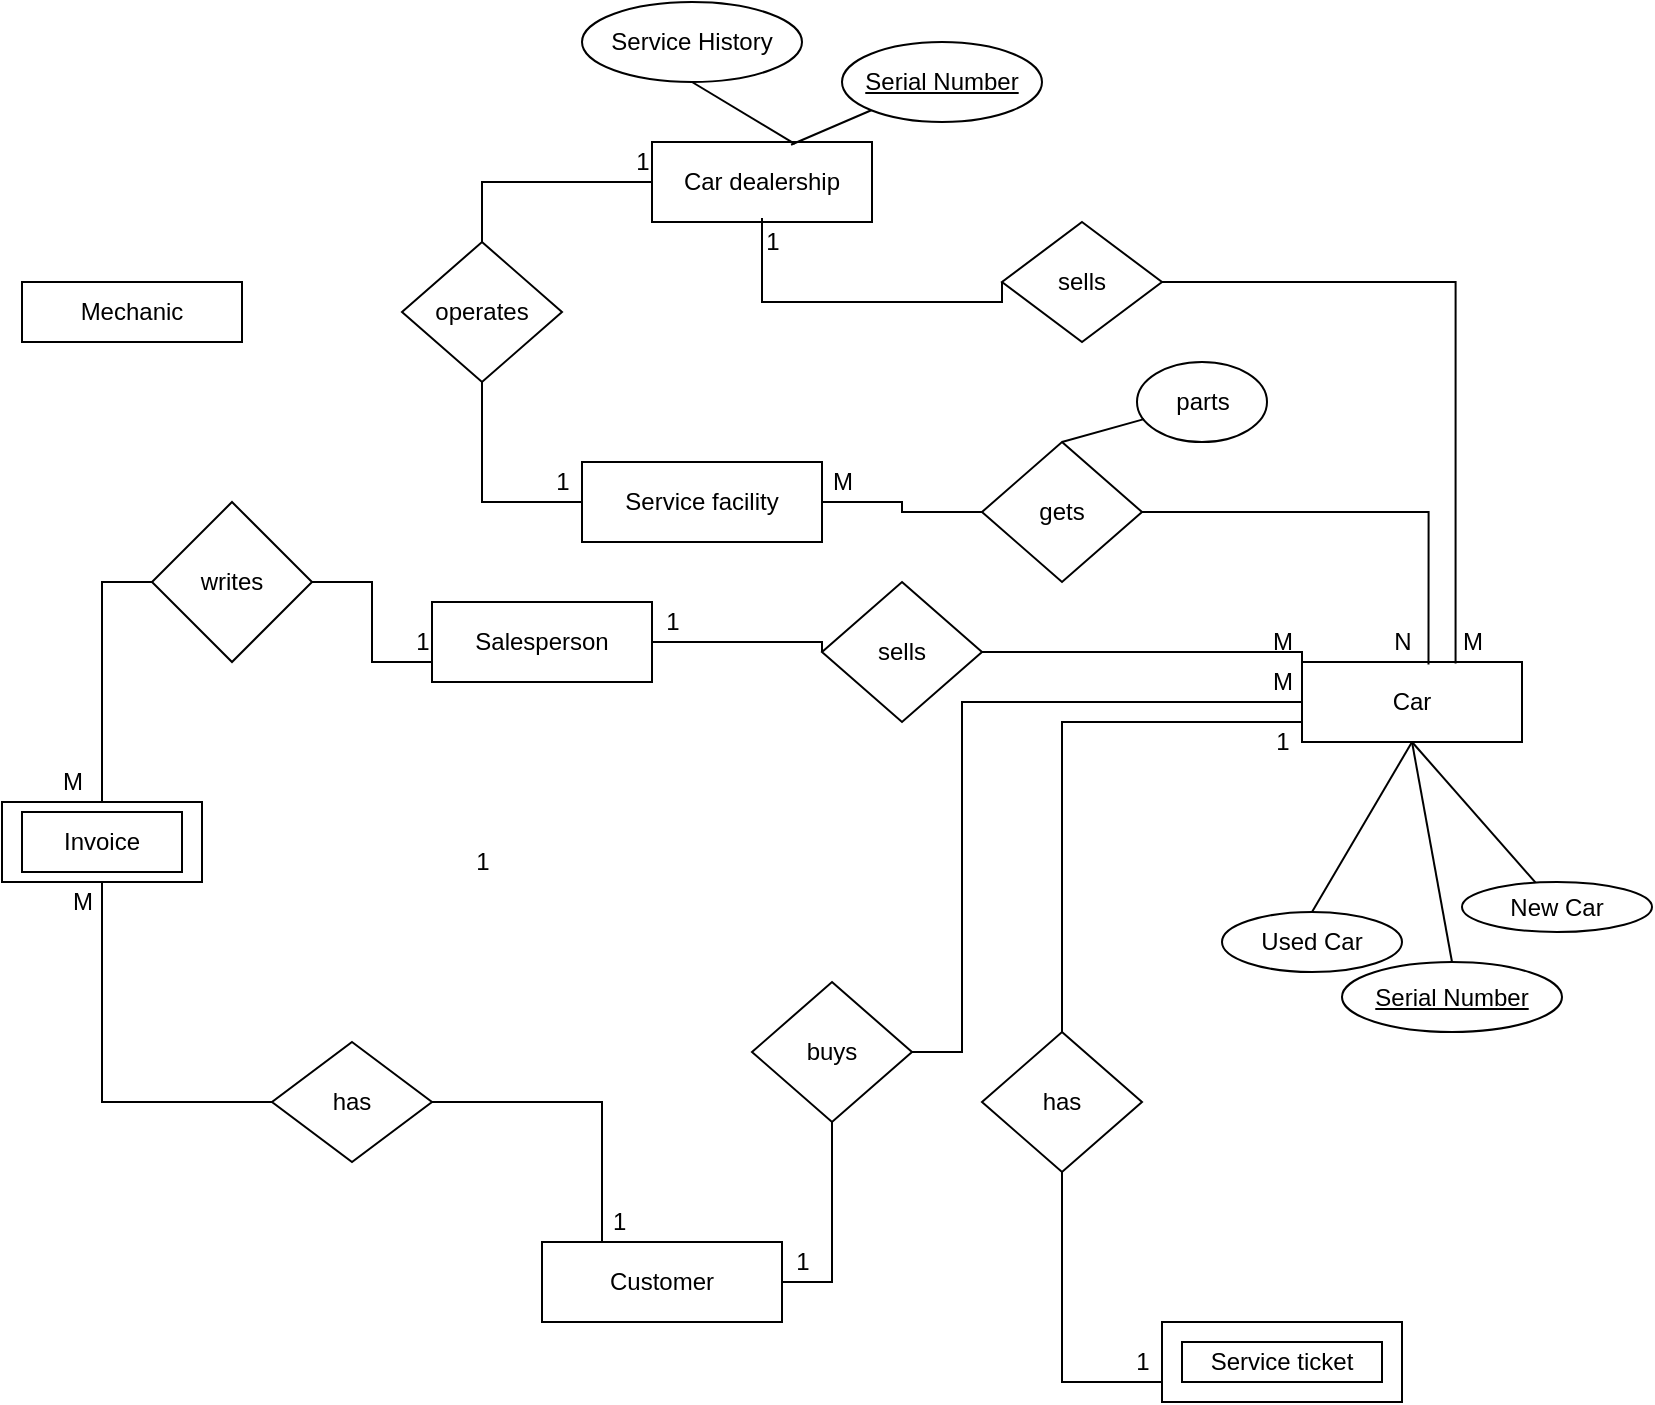 <mxfile version="15.7.3" type="github">
  <diagram id="thSH0ayQxO71pJ6wV1Sd" name="Page-1">
    <mxGraphModel dx="546" dy="335" grid="1" gridSize="10" guides="1" tooltips="1" connect="1" arrows="1" fold="1" page="1" pageScale="1" pageWidth="850" pageHeight="1100" math="0" shadow="0">
      <root>
        <mxCell id="0" />
        <mxCell id="1" parent="0" />
        <mxCell id="2t8MsXC4N8kTPNsJ7Vme-44" style="edgeStyle=orthogonalEdgeStyle;rounded=0;orthogonalLoop=1;jettySize=auto;html=1;entryX=0.5;entryY=0;entryDx=0;entryDy=0;startArrow=none;startFill=0;endArrow=none;endFill=0;" edge="1" parent="1" source="qbq0ifineMjqy3SYOCrd-1" target="2t8MsXC4N8kTPNsJ7Vme-43">
          <mxGeometry relative="1" as="geometry" />
        </mxCell>
        <mxCell id="qbq0ifineMjqy3SYOCrd-1" value="Car dealership" style="rounded=0;whiteSpace=wrap;html=1;" parent="1" vertex="1">
          <mxGeometry x="355" y="210" width="110" height="40" as="geometry" />
        </mxCell>
        <mxCell id="qbq0ifineMjqy3SYOCrd-2" value="Service facility" style="rounded=0;whiteSpace=wrap;html=1;" parent="1" vertex="1">
          <mxGeometry x="320" y="370" width="120" height="40" as="geometry" />
        </mxCell>
        <mxCell id="2t8MsXC4N8kTPNsJ7Vme-59" style="edgeStyle=orthogonalEdgeStyle;rounded=0;orthogonalLoop=1;jettySize=auto;html=1;startArrow=none;startFill=0;endArrow=none;endFill=0;" edge="1" parent="1" source="qbq0ifineMjqy3SYOCrd-3" target="2t8MsXC4N8kTPNsJ7Vme-58">
          <mxGeometry relative="1" as="geometry">
            <Array as="points">
              <mxPoint x="560" y="500" />
            </Array>
          </mxGeometry>
        </mxCell>
        <mxCell id="qbq0ifineMjqy3SYOCrd-3" value="Car" style="rounded=0;whiteSpace=wrap;html=1;" parent="1" vertex="1">
          <mxGeometry x="680" y="470" width="110" height="40" as="geometry" />
        </mxCell>
        <mxCell id="2t8MsXC4N8kTPNsJ7Vme-17" style="edgeStyle=orthogonalEdgeStyle;rounded=0;orthogonalLoop=1;jettySize=auto;html=1;entryX=0;entryY=0.5;entryDx=0;entryDy=0;startArrow=none;startFill=0;endArrow=none;endFill=0;" edge="1" parent="1" source="qbq0ifineMjqy3SYOCrd-4" target="2t8MsXC4N8kTPNsJ7Vme-16">
          <mxGeometry relative="1" as="geometry">
            <Array as="points">
              <mxPoint x="440" y="460" />
            </Array>
          </mxGeometry>
        </mxCell>
        <mxCell id="qbq0ifineMjqy3SYOCrd-4" value="Salesperson" style="rounded=0;whiteSpace=wrap;html=1;" parent="1" vertex="1">
          <mxGeometry x="245" y="440" width="110" height="40" as="geometry" />
        </mxCell>
        <mxCell id="2t8MsXC4N8kTPNsJ7Vme-30" style="edgeStyle=orthogonalEdgeStyle;rounded=0;orthogonalLoop=1;jettySize=auto;html=1;entryX=0;entryY=0.5;entryDx=0;entryDy=0;startArrow=none;startFill=0;endArrow=none;endFill=0;" edge="1" parent="1" source="qbq0ifineMjqy3SYOCrd-5" target="2t8MsXC4N8kTPNsJ7Vme-27">
          <mxGeometry relative="1" as="geometry" />
        </mxCell>
        <mxCell id="qbq0ifineMjqy3SYOCrd-5" value="" style="rounded=0;whiteSpace=wrap;html=1;" parent="1" vertex="1">
          <mxGeometry x="30" y="540" width="100" height="40" as="geometry" />
        </mxCell>
        <mxCell id="qbq0ifineMjqy3SYOCrd-6" value="Mechanic" style="rounded=0;whiteSpace=wrap;html=1;" parent="1" vertex="1">
          <mxGeometry x="40" y="280" width="110" height="30" as="geometry" />
        </mxCell>
        <mxCell id="qbq0ifineMjqy3SYOCrd-7" value="Customer" style="rounded=0;whiteSpace=wrap;html=1;" parent="1" vertex="1">
          <mxGeometry x="300" y="760" width="120" height="40" as="geometry" />
        </mxCell>
        <mxCell id="qbq0ifineMjqy3SYOCrd-8" value="" style="rounded=0;whiteSpace=wrap;html=1;" parent="1" vertex="1">
          <mxGeometry x="610" y="800" width="120" height="40" as="geometry" />
        </mxCell>
        <mxCell id="qbq0ifineMjqy3SYOCrd-9" value="&lt;u&gt;Serial Number&lt;/u&gt;" style="ellipse;whiteSpace=wrap;html=1;" parent="1" vertex="1">
          <mxGeometry x="450" y="160" width="100" height="40" as="geometry" />
        </mxCell>
        <mxCell id="qbq0ifineMjqy3SYOCrd-14" value="" style="endArrow=none;html=1;rounded=0;entryX=0;entryY=1;entryDx=0;entryDy=0;exitX=0.632;exitY=0.034;exitDx=0;exitDy=0;exitPerimeter=0;" parent="1" target="qbq0ifineMjqy3SYOCrd-9" edge="1" source="qbq0ifineMjqy3SYOCrd-1">
          <mxGeometry width="50" height="50" relative="1" as="geometry">
            <mxPoint x="400" y="240" as="sourcePoint" />
            <mxPoint x="450" y="190" as="targetPoint" />
            <Array as="points" />
          </mxGeometry>
        </mxCell>
        <mxCell id="2t8MsXC4N8kTPNsJ7Vme-3" style="edgeStyle=orthogonalEdgeStyle;rounded=0;orthogonalLoop=1;jettySize=auto;html=1;entryX=0.698;entryY=0.02;entryDx=0;entryDy=0;entryPerimeter=0;startArrow=none;startFill=0;endArrow=none;endFill=0;" edge="1" parent="1" source="2t8MsXC4N8kTPNsJ7Vme-1" target="qbq0ifineMjqy3SYOCrd-3">
          <mxGeometry relative="1" as="geometry" />
        </mxCell>
        <mxCell id="2t8MsXC4N8kTPNsJ7Vme-1" value="sells" style="rhombus;whiteSpace=wrap;html=1;" vertex="1" parent="1">
          <mxGeometry x="530" y="250" width="80" height="60" as="geometry" />
        </mxCell>
        <mxCell id="2t8MsXC4N8kTPNsJ7Vme-34" style="edgeStyle=orthogonalEdgeStyle;rounded=0;orthogonalLoop=1;jettySize=auto;html=1;entryX=0;entryY=0.5;entryDx=0;entryDy=0;startArrow=none;startFill=0;endArrow=none;endFill=0;" edge="1" parent="1" target="2t8MsXC4N8kTPNsJ7Vme-1">
          <mxGeometry relative="1" as="geometry">
            <mxPoint x="410" y="248" as="sourcePoint" />
            <Array as="points">
              <mxPoint x="410" y="290" />
            </Array>
          </mxGeometry>
        </mxCell>
        <mxCell id="2t8MsXC4N8kTPNsJ7Vme-5" value="1" style="text;html=1;align=center;verticalAlign=middle;resizable=0;points=[];autosize=1;strokeColor=none;fillColor=none;" vertex="1" parent="1">
          <mxGeometry x="405" y="250" width="20" height="20" as="geometry" />
        </mxCell>
        <mxCell id="2t8MsXC4N8kTPNsJ7Vme-6" value="M" style="text;html=1;align=center;verticalAlign=middle;resizable=0;points=[];autosize=1;strokeColor=none;fillColor=none;" vertex="1" parent="1">
          <mxGeometry x="750" y="450" width="30" height="20" as="geometry" />
        </mxCell>
        <mxCell id="2t8MsXC4N8kTPNsJ7Vme-7" value="&lt;span&gt;Used Car&lt;/span&gt;" style="ellipse;whiteSpace=wrap;html=1;" vertex="1" parent="1">
          <mxGeometry x="640" y="595" width="90" height="30" as="geometry" />
        </mxCell>
        <mxCell id="2t8MsXC4N8kTPNsJ7Vme-8" value="&lt;span&gt;New Car&lt;/span&gt;" style="ellipse;whiteSpace=wrap;html=1;" vertex="1" parent="1">
          <mxGeometry x="760" y="580" width="95" height="25" as="geometry" />
        </mxCell>
        <mxCell id="2t8MsXC4N8kTPNsJ7Vme-9" value="" style="endArrow=none;html=1;rounded=0;exitX=0.5;exitY=0;exitDx=0;exitDy=0;entryX=0.5;entryY=1;entryDx=0;entryDy=0;" edge="1" parent="1" source="2t8MsXC4N8kTPNsJ7Vme-7" target="qbq0ifineMjqy3SYOCrd-3">
          <mxGeometry width="50" height="50" relative="1" as="geometry">
            <mxPoint x="380" y="410" as="sourcePoint" />
            <mxPoint x="430" y="360" as="targetPoint" />
          </mxGeometry>
        </mxCell>
        <mxCell id="2t8MsXC4N8kTPNsJ7Vme-10" value="" style="endArrow=none;html=1;rounded=0;entryX=0.5;entryY=1;entryDx=0;entryDy=0;" edge="1" parent="1" source="2t8MsXC4N8kTPNsJ7Vme-8" target="qbq0ifineMjqy3SYOCrd-3">
          <mxGeometry width="50" height="50" relative="1" as="geometry">
            <mxPoint x="380" y="410" as="sourcePoint" />
            <mxPoint x="670" y="410" as="targetPoint" />
          </mxGeometry>
        </mxCell>
        <mxCell id="2t8MsXC4N8kTPNsJ7Vme-11" value="&lt;u&gt;Serial Number&lt;/u&gt;" style="ellipse;whiteSpace=wrap;html=1;" vertex="1" parent="1">
          <mxGeometry x="700" y="620" width="110" height="35" as="geometry" />
        </mxCell>
        <mxCell id="2t8MsXC4N8kTPNsJ7Vme-12" value="" style="endArrow=none;html=1;rounded=0;exitX=0.5;exitY=0;exitDx=0;exitDy=0;entryX=0.5;entryY=1;entryDx=0;entryDy=0;" edge="1" parent="1" source="2t8MsXC4N8kTPNsJ7Vme-11" target="qbq0ifineMjqy3SYOCrd-3">
          <mxGeometry width="50" height="50" relative="1" as="geometry">
            <mxPoint x="380" y="410" as="sourcePoint" />
            <mxPoint x="660" y="390" as="targetPoint" />
          </mxGeometry>
        </mxCell>
        <mxCell id="2t8MsXC4N8kTPNsJ7Vme-14" value="&lt;span&gt;Service History&lt;/span&gt;" style="ellipse;whiteSpace=wrap;html=1;" vertex="1" parent="1">
          <mxGeometry x="320" y="140" width="110" height="40" as="geometry" />
        </mxCell>
        <mxCell id="2t8MsXC4N8kTPNsJ7Vme-15" value="" style="endArrow=none;html=1;rounded=0;entryX=0.5;entryY=1;entryDx=0;entryDy=0;exitX=0.649;exitY=0.024;exitDx=0;exitDy=0;exitPerimeter=0;" edge="1" parent="1" source="qbq0ifineMjqy3SYOCrd-1" target="2t8MsXC4N8kTPNsJ7Vme-14">
          <mxGeometry width="50" height="50" relative="1" as="geometry">
            <mxPoint x="434.52" y="261.36" as="sourcePoint" />
            <mxPoint x="466.158" y="202.7" as="targetPoint" />
            <Array as="points" />
          </mxGeometry>
        </mxCell>
        <mxCell id="2t8MsXC4N8kTPNsJ7Vme-18" style="edgeStyle=orthogonalEdgeStyle;rounded=0;orthogonalLoop=1;jettySize=auto;html=1;entryX=0;entryY=0.75;entryDx=0;entryDy=0;startArrow=none;startFill=0;endArrow=none;endFill=0;exitX=1;exitY=0.5;exitDx=0;exitDy=0;" edge="1" parent="1" source="2t8MsXC4N8kTPNsJ7Vme-16" target="qbq0ifineMjqy3SYOCrd-3">
          <mxGeometry relative="1" as="geometry">
            <Array as="points">
              <mxPoint x="680" y="465" />
            </Array>
          </mxGeometry>
        </mxCell>
        <mxCell id="2t8MsXC4N8kTPNsJ7Vme-16" value="sells" style="rhombus;whiteSpace=wrap;html=1;" vertex="1" parent="1">
          <mxGeometry x="440" y="430" width="80" height="70" as="geometry" />
        </mxCell>
        <mxCell id="2t8MsXC4N8kTPNsJ7Vme-21" value="M" style="text;html=1;align=center;verticalAlign=middle;resizable=0;points=[];autosize=1;strokeColor=none;fillColor=none;" vertex="1" parent="1">
          <mxGeometry x="655" y="470" width="30" height="20" as="geometry" />
        </mxCell>
        <mxCell id="2t8MsXC4N8kTPNsJ7Vme-24" style="edgeStyle=orthogonalEdgeStyle;rounded=0;orthogonalLoop=1;jettySize=auto;html=1;entryX=1;entryY=0.5;entryDx=0;entryDy=0;startArrow=none;startFill=0;endArrow=none;endFill=0;" edge="1" parent="1" source="2t8MsXC4N8kTPNsJ7Vme-22" target="qbq0ifineMjqy3SYOCrd-7">
          <mxGeometry relative="1" as="geometry" />
        </mxCell>
        <mxCell id="2t8MsXC4N8kTPNsJ7Vme-35" style="edgeStyle=orthogonalEdgeStyle;rounded=0;orthogonalLoop=1;jettySize=auto;html=1;startArrow=none;startFill=0;endArrow=none;endFill=0;entryX=0;entryY=0.25;entryDx=0;entryDy=0;" edge="1" parent="1" source="2t8MsXC4N8kTPNsJ7Vme-22" target="qbq0ifineMjqy3SYOCrd-3">
          <mxGeometry relative="1" as="geometry">
            <mxPoint x="650" y="490" as="targetPoint" />
            <Array as="points">
              <mxPoint x="510" y="665" />
              <mxPoint x="510" y="490" />
              <mxPoint x="680" y="490" />
            </Array>
          </mxGeometry>
        </mxCell>
        <mxCell id="2t8MsXC4N8kTPNsJ7Vme-22" value="buys" style="rhombus;whiteSpace=wrap;html=1;" vertex="1" parent="1">
          <mxGeometry x="405" y="630" width="80" height="70" as="geometry" />
        </mxCell>
        <mxCell id="2t8MsXC4N8kTPNsJ7Vme-25" value="&amp;nbsp; &amp;nbsp; &amp;nbsp;1" style="text;html=1;align=center;verticalAlign=middle;resizable=0;points=[];autosize=1;strokeColor=none;fillColor=none;" vertex="1" parent="1">
          <mxGeometry x="310" y="740" width="40" height="20" as="geometry" />
        </mxCell>
        <mxCell id="2t8MsXC4N8kTPNsJ7Vme-26" value="M" style="text;html=1;align=center;verticalAlign=middle;resizable=0;points=[];autosize=1;strokeColor=none;fillColor=none;" vertex="1" parent="1">
          <mxGeometry x="655" y="450" width="30" height="20" as="geometry" />
        </mxCell>
        <mxCell id="2t8MsXC4N8kTPNsJ7Vme-29" style="edgeStyle=orthogonalEdgeStyle;rounded=0;orthogonalLoop=1;jettySize=auto;html=1;entryX=0;entryY=0.75;entryDx=0;entryDy=0;startArrow=none;startFill=0;endArrow=none;endFill=0;" edge="1" parent="1" source="2t8MsXC4N8kTPNsJ7Vme-27" target="qbq0ifineMjqy3SYOCrd-4">
          <mxGeometry relative="1" as="geometry" />
        </mxCell>
        <mxCell id="2t8MsXC4N8kTPNsJ7Vme-27" value="writes" style="rhombus;whiteSpace=wrap;html=1;" vertex="1" parent="1">
          <mxGeometry x="105" y="390" width="80" height="80" as="geometry" />
        </mxCell>
        <mxCell id="2t8MsXC4N8kTPNsJ7Vme-31" value="1" style="text;html=1;align=center;verticalAlign=middle;resizable=0;points=[];autosize=1;strokeColor=none;fillColor=none;" vertex="1" parent="1">
          <mxGeometry x="230" y="450" width="20" height="20" as="geometry" />
        </mxCell>
        <mxCell id="2t8MsXC4N8kTPNsJ7Vme-32" value="M" style="text;html=1;align=center;verticalAlign=middle;resizable=0;points=[];autosize=1;strokeColor=none;fillColor=none;" vertex="1" parent="1">
          <mxGeometry x="50" y="520" width="30" height="20" as="geometry" />
        </mxCell>
        <mxCell id="2t8MsXC4N8kTPNsJ7Vme-38" style="edgeStyle=orthogonalEdgeStyle;rounded=0;orthogonalLoop=1;jettySize=auto;html=1;startArrow=none;startFill=0;endArrow=none;endFill=0;entryX=0.25;entryY=0;entryDx=0;entryDy=0;" edge="1" parent="1" source="2t8MsXC4N8kTPNsJ7Vme-37" target="qbq0ifineMjqy3SYOCrd-7">
          <mxGeometry relative="1" as="geometry" />
        </mxCell>
        <mxCell id="2t8MsXC4N8kTPNsJ7Vme-39" style="edgeStyle=orthogonalEdgeStyle;rounded=0;orthogonalLoop=1;jettySize=auto;html=1;startArrow=none;startFill=0;endArrow=none;endFill=0;" edge="1" parent="1" source="2t8MsXC4N8kTPNsJ7Vme-37" target="qbq0ifineMjqy3SYOCrd-5">
          <mxGeometry relative="1" as="geometry" />
        </mxCell>
        <mxCell id="2t8MsXC4N8kTPNsJ7Vme-37" value="has" style="rhombus;whiteSpace=wrap;html=1;" vertex="1" parent="1">
          <mxGeometry x="165" y="660" width="80" height="60" as="geometry" />
        </mxCell>
        <mxCell id="2t8MsXC4N8kTPNsJ7Vme-40" value="1" style="text;html=1;align=center;verticalAlign=middle;resizable=0;points=[];autosize=1;strokeColor=none;fillColor=none;" vertex="1" parent="1">
          <mxGeometry x="260" y="560" width="20" height="20" as="geometry" />
        </mxCell>
        <mxCell id="2t8MsXC4N8kTPNsJ7Vme-41" value="1" style="text;html=1;align=center;verticalAlign=middle;resizable=0;points=[];autosize=1;strokeColor=none;fillColor=none;" vertex="1" parent="1">
          <mxGeometry x="355" y="440" width="20" height="20" as="geometry" />
        </mxCell>
        <mxCell id="2t8MsXC4N8kTPNsJ7Vme-42" value="M" style="text;html=1;align=center;verticalAlign=middle;resizable=0;points=[];autosize=1;strokeColor=none;fillColor=none;" vertex="1" parent="1">
          <mxGeometry x="55" y="580" width="30" height="20" as="geometry" />
        </mxCell>
        <mxCell id="2t8MsXC4N8kTPNsJ7Vme-45" style="edgeStyle=orthogonalEdgeStyle;rounded=0;orthogonalLoop=1;jettySize=auto;html=1;entryX=0;entryY=0.5;entryDx=0;entryDy=0;startArrow=none;startFill=0;endArrow=none;endFill=0;" edge="1" parent="1" source="2t8MsXC4N8kTPNsJ7Vme-43" target="qbq0ifineMjqy3SYOCrd-2">
          <mxGeometry relative="1" as="geometry">
            <Array as="points">
              <mxPoint x="270" y="390" />
            </Array>
          </mxGeometry>
        </mxCell>
        <mxCell id="2t8MsXC4N8kTPNsJ7Vme-43" value="operates" style="rhombus;whiteSpace=wrap;html=1;" vertex="1" parent="1">
          <mxGeometry x="230" y="260" width="80" height="70" as="geometry" />
        </mxCell>
        <mxCell id="2t8MsXC4N8kTPNsJ7Vme-46" value="1" style="text;html=1;align=center;verticalAlign=middle;resizable=0;points=[];autosize=1;strokeColor=none;fillColor=none;" vertex="1" parent="1">
          <mxGeometry x="340" y="210" width="20" height="20" as="geometry" />
        </mxCell>
        <mxCell id="2t8MsXC4N8kTPNsJ7Vme-47" value="1" style="text;html=1;align=center;verticalAlign=middle;resizable=0;points=[];autosize=1;strokeColor=none;fillColor=none;" vertex="1" parent="1">
          <mxGeometry x="300" y="370" width="20" height="20" as="geometry" />
        </mxCell>
        <mxCell id="2t8MsXC4N8kTPNsJ7Vme-49" style="edgeStyle=orthogonalEdgeStyle;rounded=0;orthogonalLoop=1;jettySize=auto;html=1;entryX=1;entryY=0.5;entryDx=0;entryDy=0;startArrow=none;startFill=0;endArrow=none;endFill=0;" edge="1" parent="1" source="2t8MsXC4N8kTPNsJ7Vme-48" target="qbq0ifineMjqy3SYOCrd-2">
          <mxGeometry relative="1" as="geometry" />
        </mxCell>
        <mxCell id="2t8MsXC4N8kTPNsJ7Vme-54" style="edgeStyle=orthogonalEdgeStyle;rounded=0;orthogonalLoop=1;jettySize=auto;html=1;entryX=0.575;entryY=0.03;entryDx=0;entryDy=0;entryPerimeter=0;startArrow=none;startFill=0;endArrow=none;endFill=0;" edge="1" parent="1" source="2t8MsXC4N8kTPNsJ7Vme-48" target="qbq0ifineMjqy3SYOCrd-3">
          <mxGeometry relative="1" as="geometry" />
        </mxCell>
        <mxCell id="2t8MsXC4N8kTPNsJ7Vme-48" value="gets" style="rhombus;whiteSpace=wrap;html=1;" vertex="1" parent="1">
          <mxGeometry x="520" y="360" width="80" height="70" as="geometry" />
        </mxCell>
        <mxCell id="2t8MsXC4N8kTPNsJ7Vme-52" value="M" style="text;html=1;align=center;verticalAlign=middle;resizable=0;points=[];autosize=1;strokeColor=none;fillColor=none;" vertex="1" parent="1">
          <mxGeometry x="435" y="370" width="30" height="20" as="geometry" />
        </mxCell>
        <mxCell id="2t8MsXC4N8kTPNsJ7Vme-55" value="&amp;nbsp; &amp;nbsp;N" style="text;html=1;align=center;verticalAlign=middle;resizable=0;points=[];autosize=1;strokeColor=none;fillColor=none;" vertex="1" parent="1">
          <mxGeometry x="710" y="450" width="30" height="20" as="geometry" />
        </mxCell>
        <mxCell id="2t8MsXC4N8kTPNsJ7Vme-56" value="&lt;span&gt;parts&lt;/span&gt;" style="ellipse;whiteSpace=wrap;html=1;" vertex="1" parent="1">
          <mxGeometry x="597.5" y="320" width="65" height="40" as="geometry" />
        </mxCell>
        <mxCell id="2t8MsXC4N8kTPNsJ7Vme-57" value="" style="endArrow=none;html=1;rounded=0;entryX=0.054;entryY=0.714;entryDx=0;entryDy=0;entryPerimeter=0;exitX=0.5;exitY=0;exitDx=0;exitDy=0;" edge="1" parent="1" source="2t8MsXC4N8kTPNsJ7Vme-48" target="2t8MsXC4N8kTPNsJ7Vme-56">
          <mxGeometry width="50" height="50" relative="1" as="geometry">
            <mxPoint x="370" y="430" as="sourcePoint" />
            <mxPoint x="420" y="380" as="targetPoint" />
          </mxGeometry>
        </mxCell>
        <mxCell id="2t8MsXC4N8kTPNsJ7Vme-60" style="edgeStyle=orthogonalEdgeStyle;rounded=0;orthogonalLoop=1;jettySize=auto;html=1;entryX=0;entryY=0.75;entryDx=0;entryDy=0;startArrow=none;startFill=0;endArrow=none;endFill=0;exitX=0.5;exitY=1;exitDx=0;exitDy=0;" edge="1" parent="1" source="2t8MsXC4N8kTPNsJ7Vme-58" target="qbq0ifineMjqy3SYOCrd-8">
          <mxGeometry relative="1" as="geometry">
            <Array as="points">
              <mxPoint x="560" y="830" />
            </Array>
          </mxGeometry>
        </mxCell>
        <mxCell id="2t8MsXC4N8kTPNsJ7Vme-58" value="has" style="rhombus;whiteSpace=wrap;html=1;" vertex="1" parent="1">
          <mxGeometry x="520" y="655" width="80" height="70" as="geometry" />
        </mxCell>
        <mxCell id="2t8MsXC4N8kTPNsJ7Vme-62" value="1" style="text;html=1;align=center;verticalAlign=middle;resizable=0;points=[];autosize=1;strokeColor=none;fillColor=none;" vertex="1" parent="1">
          <mxGeometry x="590" y="810" width="20" height="20" as="geometry" />
        </mxCell>
        <mxCell id="2t8MsXC4N8kTPNsJ7Vme-64" value="1" style="text;html=1;align=center;verticalAlign=middle;resizable=0;points=[];autosize=1;strokeColor=none;fillColor=none;" vertex="1" parent="1">
          <mxGeometry x="420" y="760" width="20" height="20" as="geometry" />
        </mxCell>
        <mxCell id="2t8MsXC4N8kTPNsJ7Vme-65" value="1" style="text;html=1;align=center;verticalAlign=middle;resizable=0;points=[];autosize=1;strokeColor=none;fillColor=none;" vertex="1" parent="1">
          <mxGeometry x="660" y="500" width="20" height="20" as="geometry" />
        </mxCell>
        <mxCell id="2t8MsXC4N8kTPNsJ7Vme-67" value="&lt;span&gt;Invoice&lt;/span&gt;" style="rounded=0;whiteSpace=wrap;html=1;" vertex="1" parent="1">
          <mxGeometry x="40" y="545" width="80" height="30" as="geometry" />
        </mxCell>
        <mxCell id="2t8MsXC4N8kTPNsJ7Vme-68" value="&lt;span&gt;Service ticket&lt;/span&gt;" style="rounded=0;whiteSpace=wrap;html=1;" vertex="1" parent="1">
          <mxGeometry x="620" y="810" width="100" height="20" as="geometry" />
        </mxCell>
      </root>
    </mxGraphModel>
  </diagram>
</mxfile>
